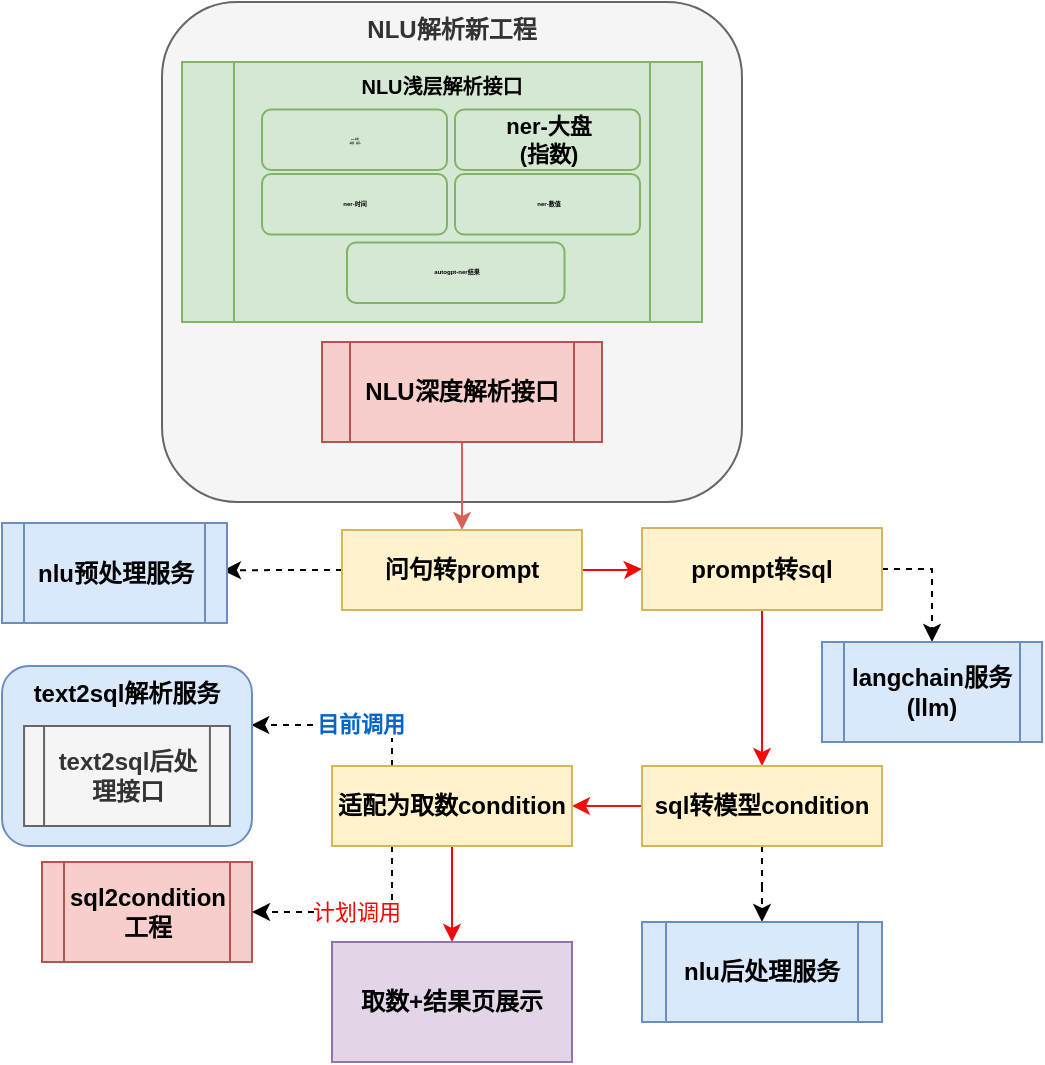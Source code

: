 <mxfile version="21.7.0" type="github">
  <diagram name="第 1 页" id="-DtATAsQaKTqwAKupJKH">
    <mxGraphModel dx="989" dy="523" grid="1" gridSize="10" guides="1" tooltips="1" connect="1" arrows="1" fold="1" page="1" pageScale="1" pageWidth="827" pageHeight="1169" math="0" shadow="0">
      <root>
        <mxCell id="0" />
        <mxCell id="1" parent="0" />
        <mxCell id="JhKfk-GGo2rU0hKPJ-zP-9" value="NLU解析新工程" style="rounded=1;whiteSpace=wrap;html=1;verticalAlign=top;fillColor=#f5f5f5;strokeColor=#666666;fontStyle=1;fontColor=#333333;" vertex="1" parent="1">
          <mxGeometry x="250" y="50" width="290" height="250" as="geometry" />
        </mxCell>
        <mxCell id="JhKfk-GGo2rU0hKPJ-zP-45" value="" style="edgeStyle=orthogonalEdgeStyle;rounded=0;orthogonalLoop=1;jettySize=auto;html=1;fillColor=#fff2cc;strokeColor=#d66357;strokeWidth=1;fontStyle=1" edge="1" parent="1" source="JhKfk-GGo2rU0hKPJ-zP-11" target="JhKfk-GGo2rU0hKPJ-zP-44">
          <mxGeometry relative="1" as="geometry" />
        </mxCell>
        <mxCell id="JhKfk-GGo2rU0hKPJ-zP-11" value="NLU深度解析接口" style="shape=process;whiteSpace=wrap;html=1;backgroundOutline=1;fillColor=#f8cecc;strokeColor=#b85450;fontStyle=1" vertex="1" parent="1">
          <mxGeometry x="330" y="220" width="140" height="50" as="geometry" />
        </mxCell>
        <mxCell id="JhKfk-GGo2rU0hKPJ-zP-18" value="sql2condition&lt;br&gt;工程" style="shape=process;whiteSpace=wrap;html=1;backgroundOutline=1;fillColor=#f8cecc;strokeColor=#b85450;fontStyle=1" vertex="1" parent="1">
          <mxGeometry x="190" y="480" width="105" height="50" as="geometry" />
        </mxCell>
        <mxCell id="JhKfk-GGo2rU0hKPJ-zP-73" style="edgeStyle=orthogonalEdgeStyle;rounded=0;orthogonalLoop=1;jettySize=auto;html=1;entryX=0;entryY=0.5;entryDx=0;entryDy=0;strokeColor=#f70202;" edge="1" parent="1" source="JhKfk-GGo2rU0hKPJ-zP-44" target="JhKfk-GGo2rU0hKPJ-zP-46">
          <mxGeometry relative="1" as="geometry" />
        </mxCell>
        <mxCell id="JhKfk-GGo2rU0hKPJ-zP-82" style="edgeStyle=orthogonalEdgeStyle;rounded=0;orthogonalLoop=1;jettySize=auto;html=1;entryX=0.982;entryY=0.474;entryDx=0;entryDy=0;dashed=1;entryPerimeter=0;" edge="1" parent="1" source="JhKfk-GGo2rU0hKPJ-zP-44" target="JhKfk-GGo2rU0hKPJ-zP-49">
          <mxGeometry relative="1" as="geometry" />
        </mxCell>
        <mxCell id="JhKfk-GGo2rU0hKPJ-zP-44" value="问句转prompt" style="whiteSpace=wrap;html=1;fillColor=#fff2cc;strokeColor=#d6b656;fontStyle=1" vertex="1" parent="1">
          <mxGeometry x="340" y="314" width="120" height="40" as="geometry" />
        </mxCell>
        <mxCell id="JhKfk-GGo2rU0hKPJ-zP-74" style="edgeStyle=orthogonalEdgeStyle;rounded=0;orthogonalLoop=1;jettySize=auto;html=1;strokeColor=#f70808;" edge="1" parent="1" source="JhKfk-GGo2rU0hKPJ-zP-46" target="JhKfk-GGo2rU0hKPJ-zP-47">
          <mxGeometry relative="1" as="geometry">
            <mxPoint x="440.0" y="440" as="targetPoint" />
          </mxGeometry>
        </mxCell>
        <mxCell id="JhKfk-GGo2rU0hKPJ-zP-80" style="edgeStyle=orthogonalEdgeStyle;rounded=0;orthogonalLoop=1;jettySize=auto;html=1;dashed=1;exitX=1;exitY=0.5;exitDx=0;exitDy=0;" edge="1" parent="1" source="JhKfk-GGo2rU0hKPJ-zP-46" target="JhKfk-GGo2rU0hKPJ-zP-50">
          <mxGeometry relative="1" as="geometry" />
        </mxCell>
        <mxCell id="JhKfk-GGo2rU0hKPJ-zP-46" value="prompt转sql" style="whiteSpace=wrap;html=1;fillColor=#fff2cc;strokeColor=#d6b656;fontStyle=1" vertex="1" parent="1">
          <mxGeometry x="490" y="313" width="120" height="41" as="geometry" />
        </mxCell>
        <mxCell id="JhKfk-GGo2rU0hKPJ-zP-75" style="edgeStyle=orthogonalEdgeStyle;rounded=0;orthogonalLoop=1;jettySize=auto;html=1;entryX=1;entryY=0.5;entryDx=0;entryDy=0;strokeColor=#f00f0f;" edge="1" parent="1" source="JhKfk-GGo2rU0hKPJ-zP-47" target="JhKfk-GGo2rU0hKPJ-zP-57">
          <mxGeometry relative="1" as="geometry" />
        </mxCell>
        <mxCell id="JhKfk-GGo2rU0hKPJ-zP-81" style="edgeStyle=orthogonalEdgeStyle;rounded=0;orthogonalLoop=1;jettySize=auto;html=1;entryX=0.5;entryY=0;entryDx=0;entryDy=0;dashed=1;" edge="1" parent="1" source="JhKfk-GGo2rU0hKPJ-zP-47" target="JhKfk-GGo2rU0hKPJ-zP-51">
          <mxGeometry relative="1" as="geometry" />
        </mxCell>
        <mxCell id="JhKfk-GGo2rU0hKPJ-zP-47" value="sql转模型condition" style="whiteSpace=wrap;html=1;fillColor=#fff2cc;strokeColor=#d6b656;fontStyle=1" vertex="1" parent="1">
          <mxGeometry x="490" y="432" width="120" height="40" as="geometry" />
        </mxCell>
        <mxCell id="JhKfk-GGo2rU0hKPJ-zP-49" value="nlu预处理服务" style="shape=process;whiteSpace=wrap;html=1;backgroundOutline=1;fillColor=#dae8fc;strokeColor=#6c8ebf;fontStyle=1" vertex="1" parent="1">
          <mxGeometry x="170" y="310.5" width="112.5" height="50" as="geometry" />
        </mxCell>
        <mxCell id="JhKfk-GGo2rU0hKPJ-zP-50" value="langchain服务&lt;br&gt;(llm)" style="shape=process;whiteSpace=wrap;html=1;backgroundOutline=1;fillColor=#dae8fc;strokeColor=#6c8ebf;fontStyle=1" vertex="1" parent="1">
          <mxGeometry x="580" y="370" width="110" height="50" as="geometry" />
        </mxCell>
        <mxCell id="JhKfk-GGo2rU0hKPJ-zP-51" value="nlu后处理服务" style="shape=process;whiteSpace=wrap;html=1;backgroundOutline=1;fillColor=#dae8fc;strokeColor=#6c8ebf;fontStyle=1" vertex="1" parent="1">
          <mxGeometry x="490" y="510" width="120" height="50" as="geometry" />
        </mxCell>
        <mxCell id="JhKfk-GGo2rU0hKPJ-zP-61" value="" style="edgeStyle=orthogonalEdgeStyle;rounded=0;orthogonalLoop=1;jettySize=auto;html=1;fillColor=#fff2cc;strokeColor=#f1090d;strokeWidth=1;fontStyle=1" edge="1" parent="1" source="JhKfk-GGo2rU0hKPJ-zP-57" target="JhKfk-GGo2rU0hKPJ-zP-60">
          <mxGeometry relative="1" as="geometry" />
        </mxCell>
        <mxCell id="JhKfk-GGo2rU0hKPJ-zP-62" style="edgeStyle=orthogonalEdgeStyle;rounded=0;orthogonalLoop=1;jettySize=auto;html=1;entryX=0.997;entryY=0.328;entryDx=0;entryDy=0;dashed=1;fontStyle=1;entryPerimeter=0;exitX=0.25;exitY=0;exitDx=0;exitDy=0;" edge="1" parent="1" source="JhKfk-GGo2rU0hKPJ-zP-57" target="JhKfk-GGo2rU0hKPJ-zP-12">
          <mxGeometry relative="1" as="geometry" />
        </mxCell>
        <mxCell id="JhKfk-GGo2rU0hKPJ-zP-66" value="目前调用" style="edgeLabel;html=1;align=center;verticalAlign=middle;resizable=0;points=[];fontColor=#0066CC;fontStyle=1" vertex="1" connectable="0" parent="JhKfk-GGo2rU0hKPJ-zP-62">
          <mxGeometry x="-0.193" y="-1" relative="1" as="geometry">
            <mxPoint as="offset" />
          </mxGeometry>
        </mxCell>
        <mxCell id="JhKfk-GGo2rU0hKPJ-zP-83" style="edgeStyle=orthogonalEdgeStyle;rounded=0;orthogonalLoop=1;jettySize=auto;html=1;entryX=1;entryY=0.5;entryDx=0;entryDy=0;dashed=1;exitX=0.25;exitY=1;exitDx=0;exitDy=0;" edge="1" parent="1" source="JhKfk-GGo2rU0hKPJ-zP-57" target="JhKfk-GGo2rU0hKPJ-zP-18">
          <mxGeometry relative="1" as="geometry" />
        </mxCell>
        <mxCell id="JhKfk-GGo2rU0hKPJ-zP-84" value="&lt;font color=&quot;#ff0000&quot;&gt;计划调用&lt;/font&gt;" style="edgeLabel;html=1;align=center;verticalAlign=middle;resizable=0;points=[];" vertex="1" connectable="0" parent="JhKfk-GGo2rU0hKPJ-zP-83">
          <mxGeometry x="-0.196" relative="1" as="geometry">
            <mxPoint x="-10" as="offset" />
          </mxGeometry>
        </mxCell>
        <mxCell id="JhKfk-GGo2rU0hKPJ-zP-57" value="适配为取数condition" style="whiteSpace=wrap;html=1;fillColor=#fff2cc;strokeColor=#d6b656;fontStyle=1" vertex="1" parent="1">
          <mxGeometry x="335" y="432" width="120" height="40" as="geometry" />
        </mxCell>
        <mxCell id="JhKfk-GGo2rU0hKPJ-zP-60" value="取数+结果页展示" style="whiteSpace=wrap;html=1;fillColor=#e1d5e7;strokeColor=#9673a6;fontStyle=1" vertex="1" parent="1">
          <mxGeometry x="335" y="520" width="120" height="60" as="geometry" />
        </mxCell>
        <mxCell id="JhKfk-GGo2rU0hKPJ-zP-65" value="" style="group;fontStyle=1" vertex="1" connectable="0" parent="1">
          <mxGeometry x="170" y="382" width="125" height="90" as="geometry" />
        </mxCell>
        <mxCell id="JhKfk-GGo2rU0hKPJ-zP-12" value="text2sql解析服务" style="rounded=1;whiteSpace=wrap;html=1;verticalAlign=top;fillColor=#dae8fc;strokeColor=#6c8ebf;fontStyle=1" vertex="1" parent="JhKfk-GGo2rU0hKPJ-zP-65">
          <mxGeometry width="125" height="90" as="geometry" />
        </mxCell>
        <mxCell id="JhKfk-GGo2rU0hKPJ-zP-19" value="text2sql后处理接口" style="shape=process;whiteSpace=wrap;html=1;backgroundOutline=1;fillColor=#f5f5f5;strokeColor=#666666;fontColor=#333333;fontStyle=1" vertex="1" parent="JhKfk-GGo2rU0hKPJ-zP-65">
          <mxGeometry x="11.029" y="30" width="102.941" height="50" as="geometry" />
        </mxCell>
        <mxCell id="JhKfk-GGo2rU0hKPJ-zP-79" value="" style="group" vertex="1" connectable="0" parent="1">
          <mxGeometry x="260" y="80" width="260" height="130" as="geometry" />
        </mxCell>
        <mxCell id="JhKfk-GGo2rU0hKPJ-zP-8" value="NLU浅层解析接口" style="shape=process;whiteSpace=wrap;html=1;backgroundOutline=1;verticalAlign=top;fillColor=#d5e8d4;strokeColor=#82b366;fontStyle=1;container=0;fontSize=10;" vertex="1" parent="JhKfk-GGo2rU0hKPJ-zP-79">
          <mxGeometry width="260" height="130" as="geometry" />
        </mxCell>
        <mxCell id="JhKfk-GGo2rU0hKPJ-zP-31" value="&lt;font style=&quot;font-size: 1px;&quot;&gt;ner-标的&lt;br&gt;(股票，基金)&lt;/font&gt;" style="rounded=1;whiteSpace=wrap;html=1;fontStyle=1;fontSize=1;fillColor=#d5e8d4;strokeColor=#82b366;" vertex="1" parent="JhKfk-GGo2rU0hKPJ-zP-79">
          <mxGeometry x="40" y="23.81" width="92.5" height="30.22" as="geometry" />
        </mxCell>
        <mxCell id="JhKfk-GGo2rU0hKPJ-zP-32" value="&lt;font style=&quot;font-size: 11px;&quot;&gt;ner-大盘&lt;br&gt;(指数)&lt;/font&gt;" style="rounded=1;whiteSpace=wrap;html=1;fontStyle=1;fontSize=3;fillColor=#d5e8d4;strokeColor=#82b366;" vertex="1" parent="JhKfk-GGo2rU0hKPJ-zP-79">
          <mxGeometry x="136.5" y="23.81" width="92.5" height="30.22" as="geometry" />
        </mxCell>
        <mxCell id="JhKfk-GGo2rU0hKPJ-zP-33" value="ner-时间" style="rounded=1;whiteSpace=wrap;html=1;fontStyle=1;fontSize=3;fillColor=#d5e8d4;strokeColor=#82b366;" vertex="1" parent="JhKfk-GGo2rU0hKPJ-zP-79">
          <mxGeometry x="40" y="56.04" width="92.5" height="30.22" as="geometry" />
        </mxCell>
        <mxCell id="JhKfk-GGo2rU0hKPJ-zP-34" value="ner-数值" style="rounded=1;whiteSpace=wrap;html=1;fontStyle=1;fontSize=3;fillColor=#d5e8d4;strokeColor=#82b366;" vertex="1" parent="JhKfk-GGo2rU0hKPJ-zP-79">
          <mxGeometry x="136.5" y="56.04" width="92.5" height="30.22" as="geometry" />
        </mxCell>
        <mxCell id="JhKfk-GGo2rU0hKPJ-zP-35" value="autogpt-ner结果" style="rounded=1;whiteSpace=wrap;html=1;fontStyle=1;fontSize=3;fillColor=#d5e8d4;strokeColor=#82b366;" vertex="1" parent="JhKfk-GGo2rU0hKPJ-zP-79">
          <mxGeometry x="82.505" y="90.253" width="108.75" height="30.216" as="geometry" />
        </mxCell>
      </root>
    </mxGraphModel>
  </diagram>
</mxfile>
